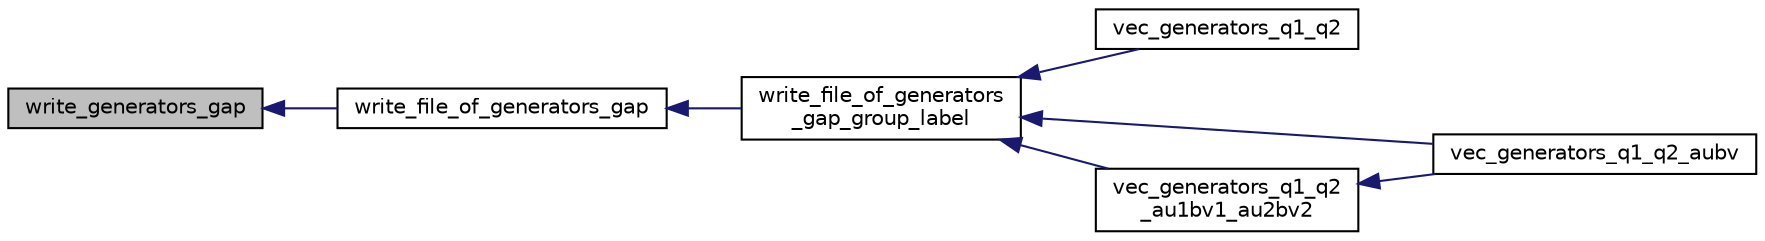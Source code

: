 digraph "write_generators_gap"
{
  edge [fontname="Helvetica",fontsize="10",labelfontname="Helvetica",labelfontsize="10"];
  node [fontname="Helvetica",fontsize="10",shape=record];
  rankdir="LR";
  Node13829 [label="write_generators_gap",height=0.2,width=0.4,color="black", fillcolor="grey75", style="filled", fontcolor="black"];
  Node13829 -> Node13830 [dir="back",color="midnightblue",fontsize="10",style="solid",fontname="Helvetica"];
  Node13830 [label="write_file_of_generators_gap",height=0.2,width=0.4,color="black", fillcolor="white", style="filled",URL="$d0/dd3/perm__group__gens_8_c.html#a75e679cabe7c7178aee2378f15d15e34"];
  Node13830 -> Node13831 [dir="back",color="midnightblue",fontsize="10",style="solid",fontname="Helvetica"];
  Node13831 [label="write_file_of_generators\l_gap_group_label",height=0.2,width=0.4,color="black", fillcolor="white", style="filled",URL="$d0/dd3/perm__group__gens_8_c.html#ae58a2cfa50029df04a015a6c9e529ea9"];
  Node13831 -> Node13832 [dir="back",color="midnightblue",fontsize="10",style="solid",fontname="Helvetica"];
  Node13832 [label="vec_generators_q1_q2",height=0.2,width=0.4,color="black", fillcolor="white", style="filled",URL="$d0/dd3/perm__group__gens_8_c.html#ac70761795da8630f4939bc3e00707d79"];
  Node13831 -> Node13833 [dir="back",color="midnightblue",fontsize="10",style="solid",fontname="Helvetica"];
  Node13833 [label="vec_generators_q1_q2_aubv",height=0.2,width=0.4,color="black", fillcolor="white", style="filled",URL="$d0/dd3/perm__group__gens_8_c.html#a0b5ce8828dd8a35cbfec4450f0d76edc"];
  Node13831 -> Node13834 [dir="back",color="midnightblue",fontsize="10",style="solid",fontname="Helvetica"];
  Node13834 [label="vec_generators_q1_q2\l_au1bv1_au2bv2",height=0.2,width=0.4,color="black", fillcolor="white", style="filled",URL="$d0/dd3/perm__group__gens_8_c.html#aee37285cfb5987a4fc1f5c7580865175"];
  Node13834 -> Node13833 [dir="back",color="midnightblue",fontsize="10",style="solid",fontname="Helvetica"];
}
